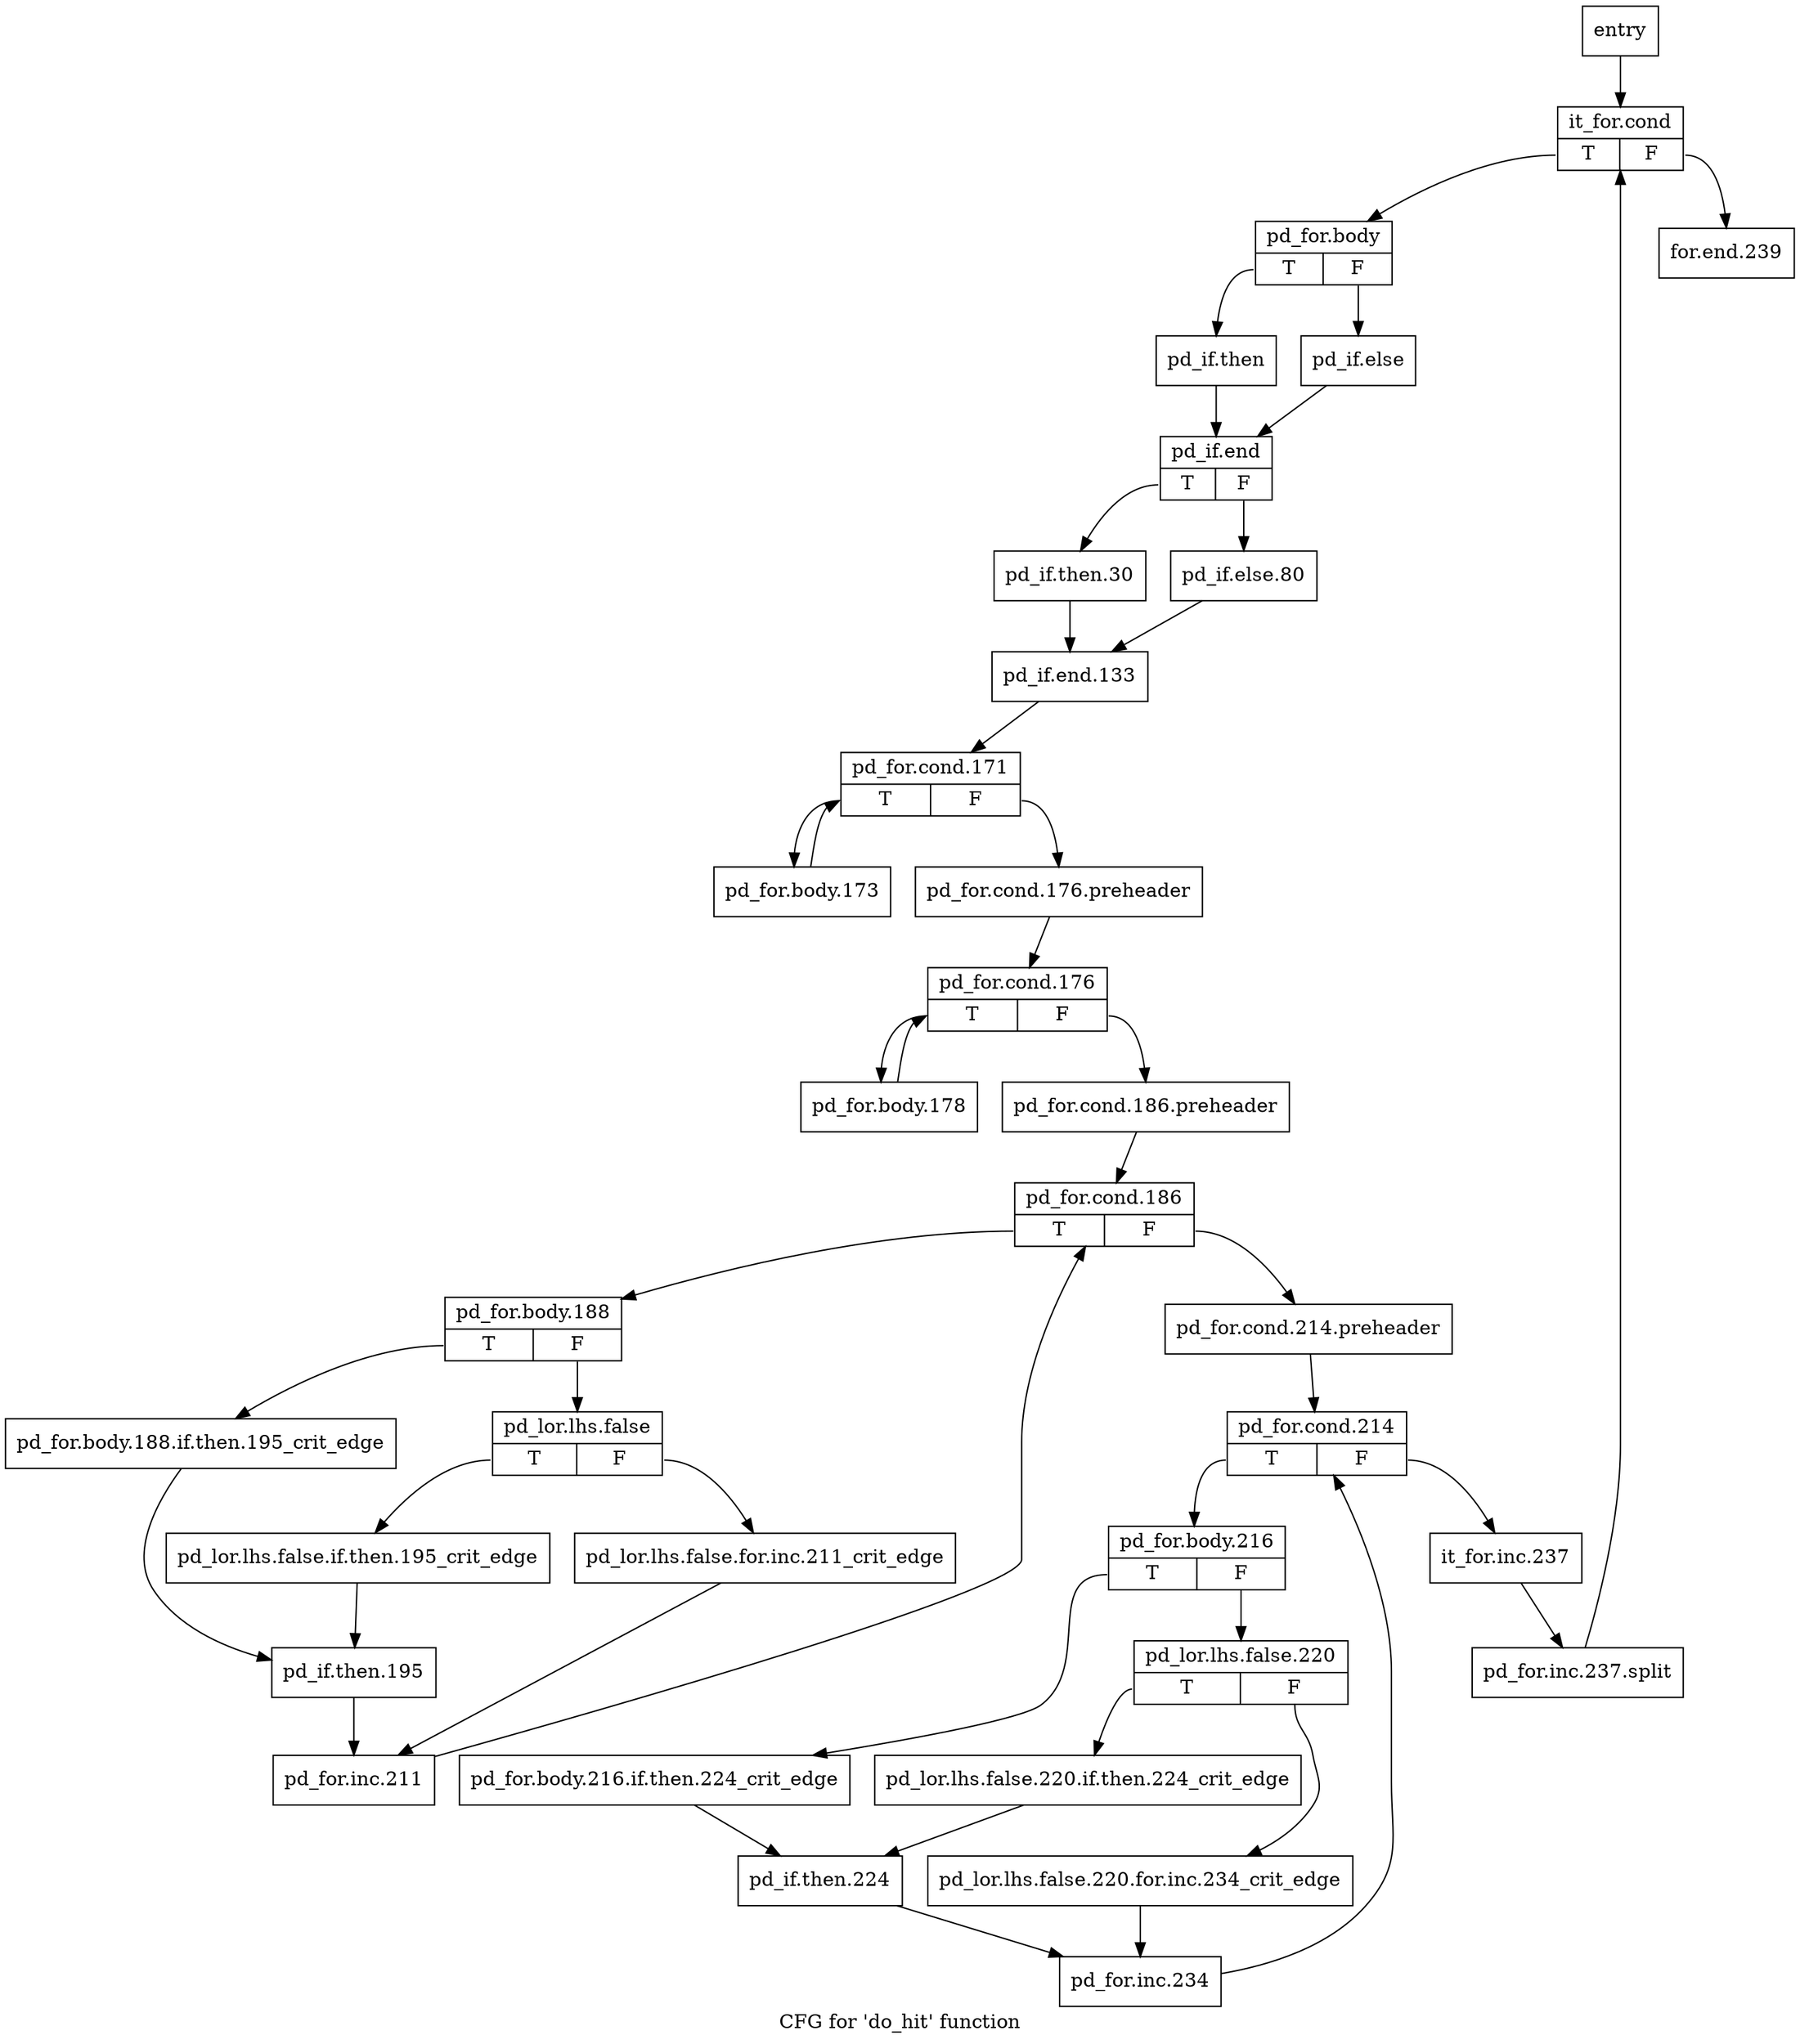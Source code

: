 digraph "CFG for 'do_hit' function" {
	label="CFG for 'do_hit' function";

	Node0x16a5a60 [shape=record,label="{entry}"];
	Node0x16a5a60 -> Node0x16a5ab0;
	Node0x16a5ab0 [shape=record,label="{it_for.cond|{<s0>T|<s1>F}}"];
	Node0x16a5ab0:s0 -> Node0x16a5b00;
	Node0x16a5ab0:s1 -> Node0x16a64b0;
	Node0x16a5b00 [shape=record,label="{pd_for.body|{<s0>T|<s1>F}}"];
	Node0x16a5b00:s0 -> Node0x16a5b50;
	Node0x16a5b00:s1 -> Node0x16a5ba0;
	Node0x16a5b50 [shape=record,label="{pd_if.then}"];
	Node0x16a5b50 -> Node0x16a5bf0;
	Node0x16a5ba0 [shape=record,label="{pd_if.else}"];
	Node0x16a5ba0 -> Node0x16a5bf0;
	Node0x16a5bf0 [shape=record,label="{pd_if.end|{<s0>T|<s1>F}}"];
	Node0x16a5bf0:s0 -> Node0x16a5c40;
	Node0x16a5bf0:s1 -> Node0x16a5c90;
	Node0x16a5c40 [shape=record,label="{pd_if.then.30}"];
	Node0x16a5c40 -> Node0x16a5ce0;
	Node0x16a5c90 [shape=record,label="{pd_if.else.80}"];
	Node0x16a5c90 -> Node0x16a5ce0;
	Node0x16a5ce0 [shape=record,label="{pd_if.end.133}"];
	Node0x16a5ce0 -> Node0x16a5d30;
	Node0x16a5d30 [shape=record,label="{pd_for.cond.171|{<s0>T|<s1>F}}"];
	Node0x16a5d30:s0 -> Node0x16a5dd0;
	Node0x16a5d30:s1 -> Node0x16a5d80;
	Node0x16a5d80 [shape=record,label="{pd_for.cond.176.preheader}"];
	Node0x16a5d80 -> Node0x16a5e20;
	Node0x16a5dd0 [shape=record,label="{pd_for.body.173}"];
	Node0x16a5dd0 -> Node0x16a5d30;
	Node0x16a5e20 [shape=record,label="{pd_for.cond.176|{<s0>T|<s1>F}}"];
	Node0x16a5e20:s0 -> Node0x16a5ec0;
	Node0x16a5e20:s1 -> Node0x16a5e70;
	Node0x16a5e70 [shape=record,label="{pd_for.cond.186.preheader}"];
	Node0x16a5e70 -> Node0x16a5f10;
	Node0x16a5ec0 [shape=record,label="{pd_for.body.178}"];
	Node0x16a5ec0 -> Node0x16a5e20;
	Node0x16a5f10 [shape=record,label="{pd_for.cond.186|{<s0>T|<s1>F}}"];
	Node0x16a5f10:s0 -> Node0x16a5fb0;
	Node0x16a5f10:s1 -> Node0x16a5f60;
	Node0x16a5f60 [shape=record,label="{pd_for.cond.214.preheader}"];
	Node0x16a5f60 -> Node0x16a61e0;
	Node0x16a5fb0 [shape=record,label="{pd_for.body.188|{<s0>T|<s1>F}}"];
	Node0x16a5fb0:s0 -> Node0x16a6000;
	Node0x16a5fb0:s1 -> Node0x16a6050;
	Node0x16a6000 [shape=record,label="{pd_for.body.188.if.then.195_crit_edge}"];
	Node0x16a6000 -> Node0x16a6140;
	Node0x16a6050 [shape=record,label="{pd_lor.lhs.false|{<s0>T|<s1>F}}"];
	Node0x16a6050:s0 -> Node0x16a60f0;
	Node0x16a6050:s1 -> Node0x16a60a0;
	Node0x16a60a0 [shape=record,label="{pd_lor.lhs.false.for.inc.211_crit_edge}"];
	Node0x16a60a0 -> Node0x16a6190;
	Node0x16a60f0 [shape=record,label="{pd_lor.lhs.false.if.then.195_crit_edge}"];
	Node0x16a60f0 -> Node0x16a6140;
	Node0x16a6140 [shape=record,label="{pd_if.then.195}"];
	Node0x16a6140 -> Node0x16a6190;
	Node0x16a6190 [shape=record,label="{pd_for.inc.211}"];
	Node0x16a6190 -> Node0x16a5f10;
	Node0x16a61e0 [shape=record,label="{pd_for.cond.214|{<s0>T|<s1>F}}"];
	Node0x16a61e0:s0 -> Node0x16a6230;
	Node0x16a61e0:s1 -> Node0x16a6460;
	Node0x16a6230 [shape=record,label="{pd_for.body.216|{<s0>T|<s1>F}}"];
	Node0x16a6230:s0 -> Node0x16a6280;
	Node0x16a6230:s1 -> Node0x16a62d0;
	Node0x16a6280 [shape=record,label="{pd_for.body.216.if.then.224_crit_edge}"];
	Node0x16a6280 -> Node0x16a63c0;
	Node0x16a62d0 [shape=record,label="{pd_lor.lhs.false.220|{<s0>T|<s1>F}}"];
	Node0x16a62d0:s0 -> Node0x16a6370;
	Node0x16a62d0:s1 -> Node0x16a6320;
	Node0x16a6320 [shape=record,label="{pd_lor.lhs.false.220.for.inc.234_crit_edge}"];
	Node0x16a6320 -> Node0x16a6410;
	Node0x16a6370 [shape=record,label="{pd_lor.lhs.false.220.if.then.224_crit_edge}"];
	Node0x16a6370 -> Node0x16a63c0;
	Node0x16a63c0 [shape=record,label="{pd_if.then.224}"];
	Node0x16a63c0 -> Node0x16a6410;
	Node0x16a6410 [shape=record,label="{pd_for.inc.234}"];
	Node0x16a6410 -> Node0x16a61e0;
	Node0x16a6460 [shape=record,label="{it_for.inc.237}"];
	Node0x16a6460 -> Node0x1bcb450;
	Node0x1bcb450 [shape=record,label="{pd_for.inc.237.split}"];
	Node0x1bcb450 -> Node0x16a5ab0;
	Node0x16a64b0 [shape=record,label="{for.end.239}"];
}
